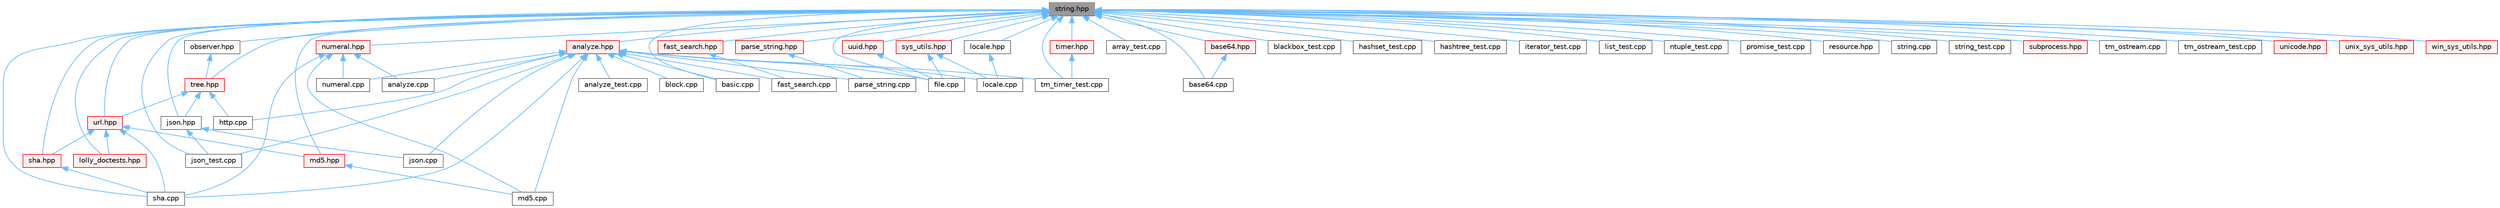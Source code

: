 digraph "string.hpp"
{
 // LATEX_PDF_SIZE
  bgcolor="transparent";
  edge [fontname=Helvetica,fontsize=10,labelfontname=Helvetica,labelfontsize=10];
  node [fontname=Helvetica,fontsize=10,shape=box,height=0.2,width=0.4];
  Node1 [id="Node000001",label="string.hpp",height=0.2,width=0.4,color="gray40", fillcolor="grey60", style="filled", fontcolor="black",tooltip=" "];
  Node1 -> Node2 [id="edge1_Node000001_Node000002",dir="back",color="steelblue1",style="solid",tooltip=" "];
  Node2 [id="Node000002",label="analyze.hpp",height=0.2,width=0.4,color="red", fillcolor="#FFF0F0", style="filled",URL="$analyze_8hpp.html",tooltip=" "];
  Node2 -> Node3 [id="edge2_Node000002_Node000003",dir="back",color="steelblue1",style="solid",tooltip=" "];
  Node3 [id="Node000003",label="analyze.cpp",height=0.2,width=0.4,color="grey40", fillcolor="white", style="filled",URL="$analyze_8cpp.html",tooltip=" "];
  Node2 -> Node4 [id="edge3_Node000002_Node000004",dir="back",color="steelblue1",style="solid",tooltip=" "];
  Node4 [id="Node000004",label="analyze_test.cpp",height=0.2,width=0.4,color="grey40", fillcolor="white", style="filled",URL="$analyze__test_8cpp.html",tooltip=" "];
  Node2 -> Node5 [id="edge4_Node000002_Node000005",dir="back",color="steelblue1",style="solid",tooltip=" "];
  Node5 [id="Node000005",label="basic.cpp",height=0.2,width=0.4,color="grey40", fillcolor="white", style="filled",URL="$basic_8cpp.html",tooltip=" "];
  Node2 -> Node6 [id="edge5_Node000002_Node000006",dir="back",color="steelblue1",style="solid",tooltip=" "];
  Node6 [id="Node000006",label="block.cpp",height=0.2,width=0.4,color="grey40", fillcolor="white", style="filled",URL="$block_8cpp.html",tooltip=" "];
  Node2 -> Node7 [id="edge6_Node000002_Node000007",dir="back",color="steelblue1",style="solid",tooltip=" "];
  Node7 [id="Node000007",label="fast_search.cpp",height=0.2,width=0.4,color="grey40", fillcolor="white", style="filled",URL="$fast__search_8cpp.html",tooltip=" "];
  Node2 -> Node8 [id="edge7_Node000002_Node000008",dir="back",color="steelblue1",style="solid",tooltip=" "];
  Node8 [id="Node000008",label="file.cpp",height=0.2,width=0.4,color="grey40", fillcolor="white", style="filled",URL="$file_8cpp.html",tooltip=" "];
  Node2 -> Node9 [id="edge8_Node000002_Node000009",dir="back",color="steelblue1",style="solid",tooltip=" "];
  Node9 [id="Node000009",label="http.cpp",height=0.2,width=0.4,color="grey40", fillcolor="white", style="filled",URL="$http_8cpp.html",tooltip=" "];
  Node2 -> Node10 [id="edge9_Node000002_Node000010",dir="back",color="steelblue1",style="solid",tooltip=" "];
  Node10 [id="Node000010",label="json.cpp",height=0.2,width=0.4,color="grey40", fillcolor="white", style="filled",URL="$json_8cpp.html",tooltip=" "];
  Node2 -> Node11 [id="edge10_Node000002_Node000011",dir="back",color="steelblue1",style="solid",tooltip=" "];
  Node11 [id="Node000011",label="json_test.cpp",height=0.2,width=0.4,color="grey40", fillcolor="white", style="filled",URL="$json__test_8cpp.html",tooltip=" "];
  Node2 -> Node12 [id="edge11_Node000002_Node000012",dir="back",color="steelblue1",style="solid",tooltip=" "];
  Node12 [id="Node000012",label="locale.cpp",height=0.2,width=0.4,color="grey40", fillcolor="white", style="filled",URL="$locale_8cpp.html",tooltip=" "];
  Node2 -> Node13 [id="edge12_Node000002_Node000013",dir="back",color="steelblue1",style="solid",tooltip=" "];
  Node13 [id="Node000013",label="md5.cpp",height=0.2,width=0.4,color="grey40", fillcolor="white", style="filled",URL="$md5_8cpp.html",tooltip=" "];
  Node2 -> Node14 [id="edge13_Node000002_Node000014",dir="back",color="steelblue1",style="solid",tooltip=" "];
  Node14 [id="Node000014",label="numeral.cpp",height=0.2,width=0.4,color="grey40", fillcolor="white", style="filled",URL="$numeral_8cpp.html",tooltip=" "];
  Node2 -> Node15 [id="edge14_Node000002_Node000015",dir="back",color="steelblue1",style="solid",tooltip=" "];
  Node15 [id="Node000015",label="parse_string.cpp",height=0.2,width=0.4,color="grey40", fillcolor="white", style="filled",URL="$parse__string_8cpp.html",tooltip=" "];
  Node2 -> Node17 [id="edge15_Node000002_Node000017",dir="back",color="steelblue1",style="solid",tooltip=" "];
  Node17 [id="Node000017",label="sha.cpp",height=0.2,width=0.4,color="grey40", fillcolor="white", style="filled",URL="$sha_8cpp.html",tooltip=" "];
  Node2 -> Node18 [id="edge16_Node000002_Node000018",dir="back",color="steelblue1",style="solid",tooltip=" "];
  Node18 [id="Node000018",label="tm_timer_test.cpp",height=0.2,width=0.4,color="grey40", fillcolor="white", style="filled",URL="$tm__timer__test_8cpp.html",tooltip=" "];
  Node1 -> Node22 [id="edge17_Node000001_Node000022",dir="back",color="steelblue1",style="solid",tooltip=" "];
  Node22 [id="Node000022",label="array_test.cpp",height=0.2,width=0.4,color="grey40", fillcolor="white", style="filled",URL="$array__test_8cpp.html",tooltip=" "];
  Node1 -> Node23 [id="edge18_Node000001_Node000023",dir="back",color="steelblue1",style="solid",tooltip=" "];
  Node23 [id="Node000023",label="base64.cpp",height=0.2,width=0.4,color="grey40", fillcolor="white", style="filled",URL="$base64_8cpp.html",tooltip=" "];
  Node1 -> Node24 [id="edge19_Node000001_Node000024",dir="back",color="steelblue1",style="solid",tooltip=" "];
  Node24 [id="Node000024",label="base64.hpp",height=0.2,width=0.4,color="red", fillcolor="#FFF0F0", style="filled",URL="$base64_8hpp.html",tooltip=" "];
  Node24 -> Node23 [id="edge20_Node000024_Node000023",dir="back",color="steelblue1",style="solid",tooltip=" "];
  Node1 -> Node5 [id="edge21_Node000001_Node000005",dir="back",color="steelblue1",style="solid",tooltip=" "];
  Node1 -> Node26 [id="edge22_Node000001_Node000026",dir="back",color="steelblue1",style="solid",tooltip=" "];
  Node26 [id="Node000026",label="blackbox_test.cpp",height=0.2,width=0.4,color="grey40", fillcolor="white", style="filled",URL="$blackbox__test_8cpp.html",tooltip=" "];
  Node1 -> Node27 [id="edge23_Node000001_Node000027",dir="back",color="steelblue1",style="solid",tooltip=" "];
  Node27 [id="Node000027",label="fast_search.hpp",height=0.2,width=0.4,color="red", fillcolor="#FFF0F0", style="filled",URL="$fast__search_8hpp.html",tooltip=" "];
  Node27 -> Node7 [id="edge24_Node000027_Node000007",dir="back",color="steelblue1",style="solid",tooltip=" "];
  Node1 -> Node8 [id="edge25_Node000001_Node000008",dir="back",color="steelblue1",style="solid",tooltip=" "];
  Node1 -> Node29 [id="edge26_Node000001_Node000029",dir="back",color="steelblue1",style="solid",tooltip=" "];
  Node29 [id="Node000029",label="hashset_test.cpp",height=0.2,width=0.4,color="grey40", fillcolor="white", style="filled",URL="$hashset__test_8cpp.html",tooltip=" "];
  Node1 -> Node30 [id="edge27_Node000001_Node000030",dir="back",color="steelblue1",style="solid",tooltip=" "];
  Node30 [id="Node000030",label="hashtree_test.cpp",height=0.2,width=0.4,color="grey40", fillcolor="white", style="filled",URL="$hashtree__test_8cpp.html",tooltip=" "];
  Node1 -> Node31 [id="edge28_Node000001_Node000031",dir="back",color="steelblue1",style="solid",tooltip=" "];
  Node31 [id="Node000031",label="iterator_test.cpp",height=0.2,width=0.4,color="grey40", fillcolor="white", style="filled",URL="$iterator__test_8cpp.html",tooltip=" "];
  Node1 -> Node32 [id="edge29_Node000001_Node000032",dir="back",color="steelblue1",style="solid",tooltip=" "];
  Node32 [id="Node000032",label="json.hpp",height=0.2,width=0.4,color="grey40", fillcolor="white", style="filled",URL="$json_8hpp.html",tooltip=" "];
  Node32 -> Node10 [id="edge30_Node000032_Node000010",dir="back",color="steelblue1",style="solid",tooltip=" "];
  Node32 -> Node11 [id="edge31_Node000032_Node000011",dir="back",color="steelblue1",style="solid",tooltip=" "];
  Node1 -> Node11 [id="edge32_Node000001_Node000011",dir="back",color="steelblue1",style="solid",tooltip=" "];
  Node1 -> Node33 [id="edge33_Node000001_Node000033",dir="back",color="steelblue1",style="solid",tooltip=" "];
  Node33 [id="Node000033",label="list_test.cpp",height=0.2,width=0.4,color="grey40", fillcolor="white", style="filled",URL="$list__test_8cpp.html",tooltip=" "];
  Node1 -> Node34 [id="edge34_Node000001_Node000034",dir="back",color="steelblue1",style="solid",tooltip=" "];
  Node34 [id="Node000034",label="locale.hpp",height=0.2,width=0.4,color="grey40", fillcolor="white", style="filled",URL="$locale_8hpp.html",tooltip=" "];
  Node34 -> Node12 [id="edge35_Node000034_Node000012",dir="back",color="steelblue1",style="solid",tooltip=" "];
  Node1 -> Node35 [id="edge36_Node000001_Node000035",dir="back",color="steelblue1",style="solid",tooltip=" "];
  Node35 [id="Node000035",label="lolly_doctests.hpp",height=0.2,width=0.4,color="red", fillcolor="#FFF0F0", style="filled",URL="$lolly__doctests_8hpp.html",tooltip=" "];
  Node1 -> Node61 [id="edge37_Node000001_Node000061",dir="back",color="steelblue1",style="solid",tooltip=" "];
  Node61 [id="Node000061",label="md5.hpp",height=0.2,width=0.4,color="red", fillcolor="#FFF0F0", style="filled",URL="$md5_8hpp.html",tooltip=" "];
  Node61 -> Node13 [id="edge38_Node000061_Node000013",dir="back",color="steelblue1",style="solid",tooltip=" "];
  Node1 -> Node42 [id="edge39_Node000001_Node000042",dir="back",color="steelblue1",style="solid",tooltip=" "];
  Node42 [id="Node000042",label="ntuple_test.cpp",height=0.2,width=0.4,color="grey40", fillcolor="white", style="filled",URL="$ntuple__test_8cpp.html",tooltip=" "];
  Node1 -> Node62 [id="edge40_Node000001_Node000062",dir="back",color="steelblue1",style="solid",tooltip=" "];
  Node62 [id="Node000062",label="numeral.hpp",height=0.2,width=0.4,color="red", fillcolor="#FFF0F0", style="filled",URL="$numeral_8hpp.html",tooltip=" "];
  Node62 -> Node3 [id="edge41_Node000062_Node000003",dir="back",color="steelblue1",style="solid",tooltip=" "];
  Node62 -> Node13 [id="edge42_Node000062_Node000013",dir="back",color="steelblue1",style="solid",tooltip=" "];
  Node62 -> Node14 [id="edge43_Node000062_Node000014",dir="back",color="steelblue1",style="solid",tooltip=" "];
  Node62 -> Node17 [id="edge44_Node000062_Node000017",dir="back",color="steelblue1",style="solid",tooltip=" "];
  Node1 -> Node63 [id="edge45_Node000001_Node000063",dir="back",color="steelblue1",style="solid",tooltip=" "];
  Node63 [id="Node000063",label="observer.hpp",height=0.2,width=0.4,color="grey40", fillcolor="white", style="filled",URL="$observer_8hpp.html",tooltip=" "];
  Node63 -> Node64 [id="edge46_Node000063_Node000064",dir="back",color="steelblue1",style="solid",tooltip=" "];
  Node64 [id="Node000064",label="tree.hpp",height=0.2,width=0.4,color="red", fillcolor="#FFF0F0", style="filled",URL="$tree_8hpp.html",tooltip=" "];
  Node64 -> Node9 [id="edge47_Node000064_Node000009",dir="back",color="steelblue1",style="solid",tooltip=" "];
  Node64 -> Node32 [id="edge48_Node000064_Node000032",dir="back",color="steelblue1",style="solid",tooltip=" "];
  Node64 -> Node74 [id="edge49_Node000064_Node000074",dir="back",color="steelblue1",style="solid",tooltip=" "];
  Node74 [id="Node000074",label="url.hpp",height=0.2,width=0.4,color="red", fillcolor="#FFF0F0", style="filled",URL="$url_8hpp.html",tooltip=" "];
  Node74 -> Node35 [id="edge50_Node000074_Node000035",dir="back",color="steelblue1",style="solid",tooltip=" "];
  Node74 -> Node61 [id="edge51_Node000074_Node000061",dir="back",color="steelblue1",style="solid",tooltip=" "];
  Node74 -> Node17 [id="edge52_Node000074_Node000017",dir="back",color="steelblue1",style="solid",tooltip=" "];
  Node74 -> Node81 [id="edge53_Node000074_Node000081",dir="back",color="steelblue1",style="solid",tooltip=" "];
  Node81 [id="Node000081",label="sha.hpp",height=0.2,width=0.4,color="red", fillcolor="#FFF0F0", style="filled",URL="$sha_8hpp.html",tooltip=" "];
  Node81 -> Node17 [id="edge54_Node000081_Node000017",dir="back",color="steelblue1",style="solid",tooltip=" "];
  Node1 -> Node84 [id="edge55_Node000001_Node000084",dir="back",color="steelblue1",style="solid",tooltip=" "];
  Node84 [id="Node000084",label="parse_string.hpp",height=0.2,width=0.4,color="red", fillcolor="#FFF0F0", style="filled",URL="$parse__string_8hpp.html",tooltip=" "];
  Node84 -> Node15 [id="edge56_Node000084_Node000015",dir="back",color="steelblue1",style="solid",tooltip=" "];
  Node1 -> Node45 [id="edge57_Node000001_Node000045",dir="back",color="steelblue1",style="solid",tooltip=" "];
  Node45 [id="Node000045",label="promise_test.cpp",height=0.2,width=0.4,color="grey40", fillcolor="white", style="filled",URL="$promise__test_8cpp.html",tooltip=" "];
  Node1 -> Node85 [id="edge58_Node000001_Node000085",dir="back",color="steelblue1",style="solid",tooltip=" "];
  Node85 [id="Node000085",label="resource.hpp",height=0.2,width=0.4,color="grey40", fillcolor="white", style="filled",URL="$resource_8hpp.html",tooltip=" "];
  Node1 -> Node17 [id="edge59_Node000001_Node000017",dir="back",color="steelblue1",style="solid",tooltip=" "];
  Node1 -> Node81 [id="edge60_Node000001_Node000081",dir="back",color="steelblue1",style="solid",tooltip=" "];
  Node1 -> Node86 [id="edge61_Node000001_Node000086",dir="back",color="steelblue1",style="solid",tooltip=" "];
  Node86 [id="Node000086",label="string.cpp",height=0.2,width=0.4,color="grey40", fillcolor="white", style="filled",URL="$string_8cpp.html",tooltip=" "];
  Node1 -> Node47 [id="edge62_Node000001_Node000047",dir="back",color="steelblue1",style="solid",tooltip=" "];
  Node47 [id="Node000047",label="string_test.cpp",height=0.2,width=0.4,color="grey40", fillcolor="white", style="filled",URL="$string__test_8cpp.html",tooltip=" "];
  Node1 -> Node87 [id="edge63_Node000001_Node000087",dir="back",color="steelblue1",style="solid",tooltip=" "];
  Node87 [id="Node000087",label="subprocess.hpp",height=0.2,width=0.4,color="red", fillcolor="#FFF0F0", style="filled",URL="$subprocess_8hpp.html",tooltip=" "];
  Node1 -> Node89 [id="edge64_Node000001_Node000089",dir="back",color="steelblue1",style="solid",tooltip=" "];
  Node89 [id="Node000089",label="sys_utils.hpp",height=0.2,width=0.4,color="red", fillcolor="#FFF0F0", style="filled",URL="$sys__utils_8hpp.html",tooltip=" "];
  Node89 -> Node8 [id="edge65_Node000089_Node000008",dir="back",color="steelblue1",style="solid",tooltip=" "];
  Node89 -> Node12 [id="edge66_Node000089_Node000012",dir="back",color="steelblue1",style="solid",tooltip=" "];
  Node1 -> Node91 [id="edge67_Node000001_Node000091",dir="back",color="steelblue1",style="solid",tooltip=" "];
  Node91 [id="Node000091",label="timer.hpp",height=0.2,width=0.4,color="red", fillcolor="#FFF0F0", style="filled",URL="$timer_8hpp.html",tooltip=" "];
  Node91 -> Node18 [id="edge68_Node000091_Node000018",dir="back",color="steelblue1",style="solid",tooltip=" "];
  Node1 -> Node93 [id="edge69_Node000001_Node000093",dir="back",color="steelblue1",style="solid",tooltip=" "];
  Node93 [id="Node000093",label="tm_ostream.cpp",height=0.2,width=0.4,color="grey40", fillcolor="white", style="filled",URL="$tm__ostream_8cpp.html",tooltip=" "];
  Node1 -> Node48 [id="edge70_Node000001_Node000048",dir="back",color="steelblue1",style="solid",tooltip=" "];
  Node48 [id="Node000048",label="tm_ostream_test.cpp",height=0.2,width=0.4,color="grey40", fillcolor="white", style="filled",URL="$tm__ostream__test_8cpp.html",tooltip=" "];
  Node1 -> Node18 [id="edge71_Node000001_Node000018",dir="back",color="steelblue1",style="solid",tooltip=" "];
  Node1 -> Node64 [id="edge72_Node000001_Node000064",dir="back",color="steelblue1",style="solid",tooltip=" "];
  Node1 -> Node94 [id="edge73_Node000001_Node000094",dir="back",color="steelblue1",style="solid",tooltip=" "];
  Node94 [id="Node000094",label="unicode.hpp",height=0.2,width=0.4,color="red", fillcolor="#FFF0F0", style="filled",URL="$unicode_8hpp.html",tooltip=" "];
  Node1 -> Node96 [id="edge74_Node000001_Node000096",dir="back",color="steelblue1",style="solid",tooltip=" "];
  Node96 [id="Node000096",label="unix_sys_utils.hpp",height=0.2,width=0.4,color="red", fillcolor="#FFF0F0", style="filled",URL="$unix__sys__utils_8hpp.html",tooltip=" "];
  Node1 -> Node74 [id="edge75_Node000001_Node000074",dir="back",color="steelblue1",style="solid",tooltip=" "];
  Node1 -> Node97 [id="edge76_Node000001_Node000097",dir="back",color="steelblue1",style="solid",tooltip=" "];
  Node97 [id="Node000097",label="uuid.hpp",height=0.2,width=0.4,color="red", fillcolor="#FFF0F0", style="filled",URL="$uuid_8hpp.html",tooltip=" "];
  Node97 -> Node8 [id="edge77_Node000097_Node000008",dir="back",color="steelblue1",style="solid",tooltip=" "];
  Node1 -> Node99 [id="edge78_Node000001_Node000099",dir="back",color="steelblue1",style="solid",tooltip=" "];
  Node99 [id="Node000099",label="win_sys_utils.hpp",height=0.2,width=0.4,color="red", fillcolor="#FFF0F0", style="filled",URL="$win__sys__utils_8hpp.html",tooltip=" "];
}
